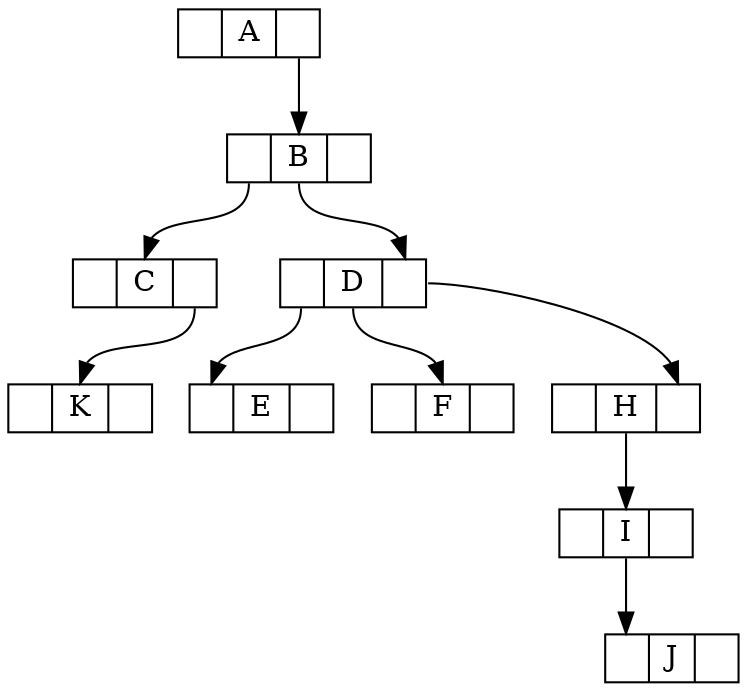 digraph g {
  node[shape=record,height=.1]; //定义了下面的node样式

  node0[label="<f0> |<f1> A|<f2> "]; //我是一个node, 我有三个属性, 第二个属性名字为A, 其他两个为空
  node1[label="<f0> |<f1> B|<f2> "];
  node2[label="<f0> |<f1> C|<f2> "];
  node3[label="<f0> |<f1> D|<f2> "];
  node4[label="<f0> |<f1> E|<f2> "];
  node5[label="<f0> |<f1> F|<f2> "];
  node6[label="<f0> |<f1> H|<f2> "];
  node7[label="<f0> |<f1> I|<f2> "];
  node8[label="<f0> |<f1> J|<f2> "];
  node9[label="<f0> |<f1> K|<f2> "];

  "node0":f2 -> "node1": f1; //node0的第三个属性连到node1的第二个属性
  "node1":f0 -> "node2": f1;
  "node1":f1 -> "node3": f2;
  "node3":f0 -> "node4": f0;
  "node3":f1 -> "node5": f1;
  "node3":f2 -> "node6": f2;
  "node6":f1 -> "node7": f1;
  "node7":f1 -> "node8": f0;
  "node2":f2 -> "node9": f1;
}
